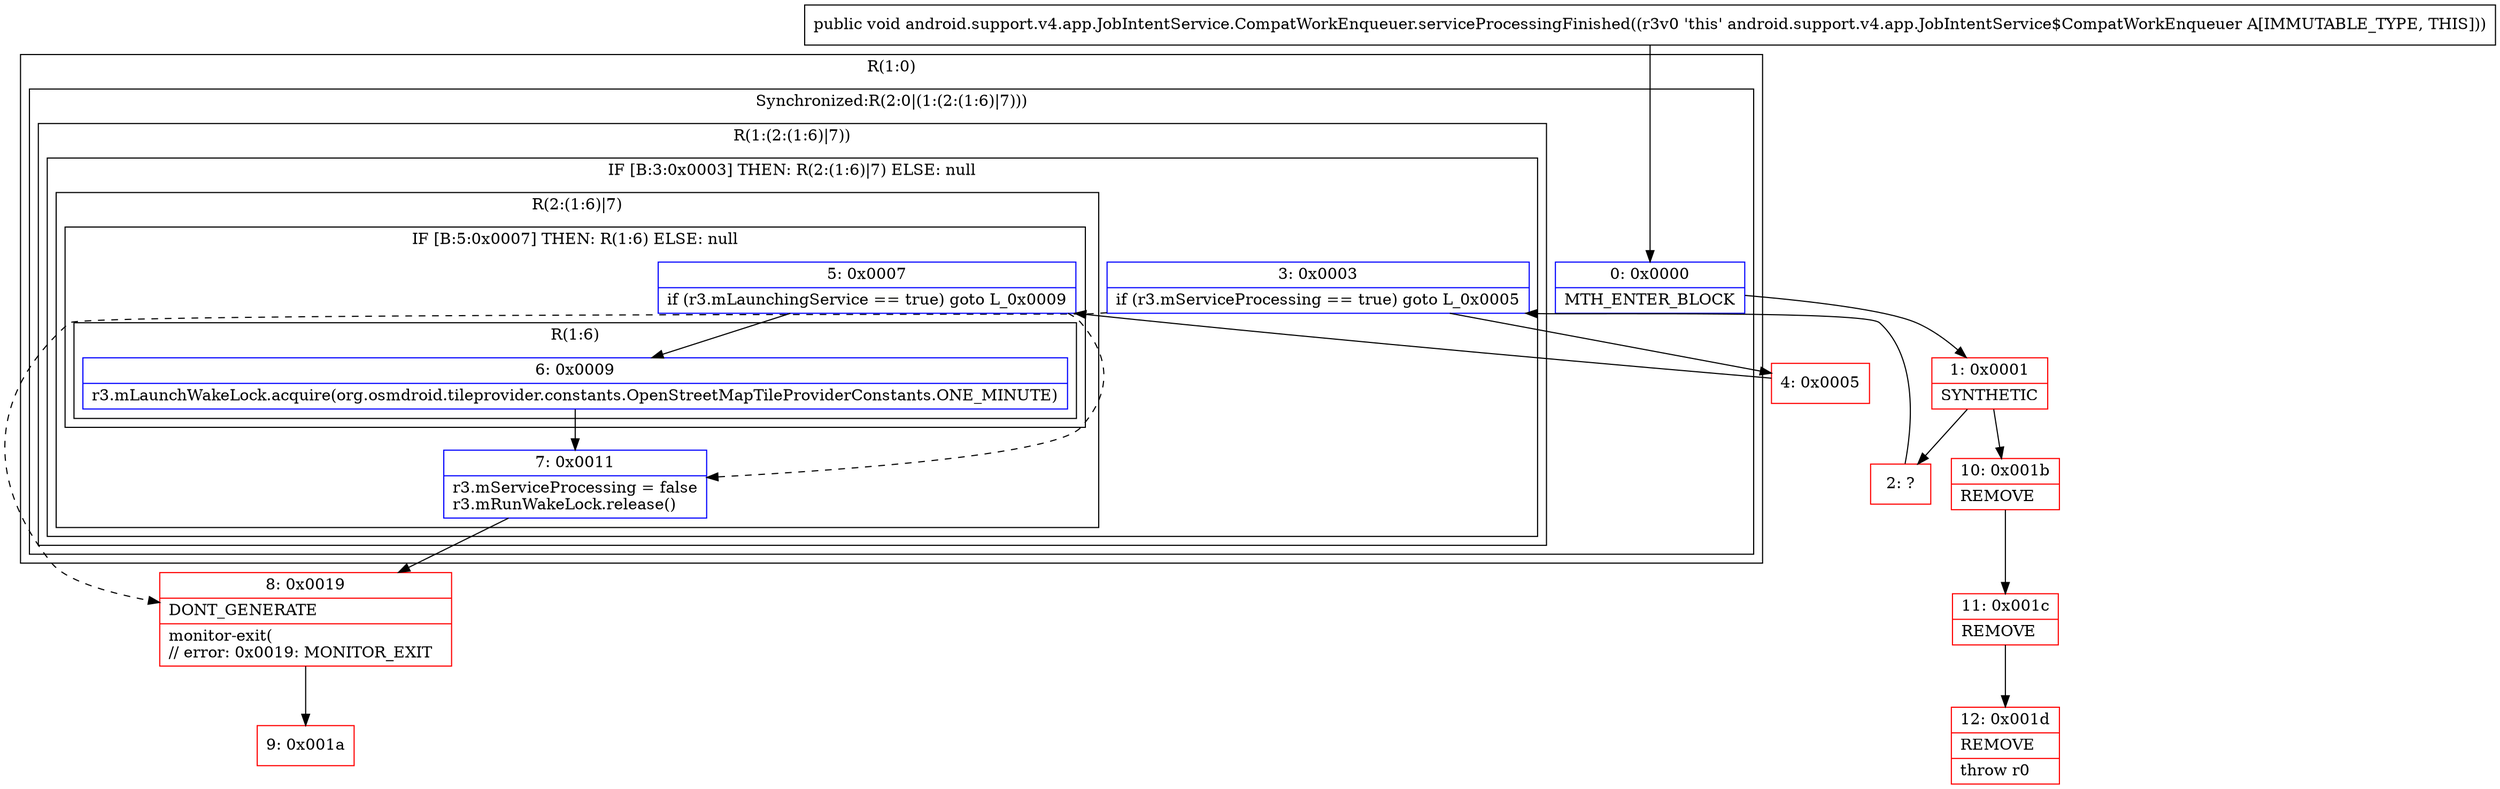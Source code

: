 digraph "CFG forandroid.support.v4.app.JobIntentService.CompatWorkEnqueuer.serviceProcessingFinished()V" {
subgraph cluster_Region_1855408676 {
label = "R(1:0)";
node [shape=record,color=blue];
subgraph cluster_SynchronizedRegion_956371275 {
label = "Synchronized:R(2:0|(1:(2:(1:6)|7)))";
node [shape=record,color=blue];
Node_0 [shape=record,label="{0\:\ 0x0000|MTH_ENTER_BLOCK\l}"];
subgraph cluster_Region_1927200299 {
label = "R(1:(2:(1:6)|7))";
node [shape=record,color=blue];
subgraph cluster_IfRegion_111748730 {
label = "IF [B:3:0x0003] THEN: R(2:(1:6)|7) ELSE: null";
node [shape=record,color=blue];
Node_3 [shape=record,label="{3\:\ 0x0003|if (r3.mServiceProcessing == true) goto L_0x0005\l}"];
subgraph cluster_Region_1379637985 {
label = "R(2:(1:6)|7)";
node [shape=record,color=blue];
subgraph cluster_IfRegion_1669415588 {
label = "IF [B:5:0x0007] THEN: R(1:6) ELSE: null";
node [shape=record,color=blue];
Node_5 [shape=record,label="{5\:\ 0x0007|if (r3.mLaunchingService == true) goto L_0x0009\l}"];
subgraph cluster_Region_1688835865 {
label = "R(1:6)";
node [shape=record,color=blue];
Node_6 [shape=record,label="{6\:\ 0x0009|r3.mLaunchWakeLock.acquire(org.osmdroid.tileprovider.constants.OpenStreetMapTileProviderConstants.ONE_MINUTE)\l}"];
}
}
Node_7 [shape=record,label="{7\:\ 0x0011|r3.mServiceProcessing = false\lr3.mRunWakeLock.release()\l}"];
}
}
}
}
}
Node_1 [shape=record,color=red,label="{1\:\ 0x0001|SYNTHETIC\l}"];
Node_2 [shape=record,color=red,label="{2\:\ ?}"];
Node_4 [shape=record,color=red,label="{4\:\ 0x0005}"];
Node_8 [shape=record,color=red,label="{8\:\ 0x0019|DONT_GENERATE\l|monitor\-exit(\l\/\/ error: 0x0019: MONITOR_EXIT  \l}"];
Node_9 [shape=record,color=red,label="{9\:\ 0x001a}"];
Node_10 [shape=record,color=red,label="{10\:\ 0x001b|REMOVE\l}"];
Node_11 [shape=record,color=red,label="{11\:\ 0x001c|REMOVE\l}"];
Node_12 [shape=record,color=red,label="{12\:\ 0x001d|REMOVE\l|throw r0\l}"];
MethodNode[shape=record,label="{public void android.support.v4.app.JobIntentService.CompatWorkEnqueuer.serviceProcessingFinished((r3v0 'this' android.support.v4.app.JobIntentService$CompatWorkEnqueuer A[IMMUTABLE_TYPE, THIS])) }"];
MethodNode -> Node_0;
Node_0 -> Node_1;
Node_3 -> Node_4;
Node_3 -> Node_8[style=dashed];
Node_5 -> Node_6;
Node_5 -> Node_7[style=dashed];
Node_6 -> Node_7;
Node_7 -> Node_8;
Node_1 -> Node_2;
Node_1 -> Node_10;
Node_2 -> Node_3;
Node_4 -> Node_5;
Node_8 -> Node_9;
Node_10 -> Node_11;
Node_11 -> Node_12;
}

